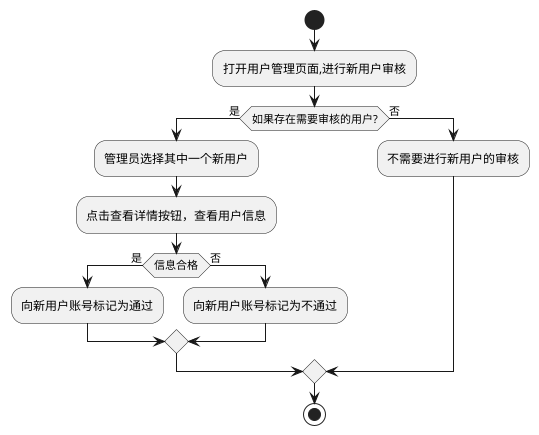 @startuml

start
:打开用户管理页面,进行新用户审核;
if (如果存在需要审核的用户?) then (是)
    :管理员选择其中一个新用户;
    :点击查看详情按钮，查看用户信息;
    if (信息合格) then (是)
        :向新用户账号标记为通过;
    else (否)
        :向新用户账号标记为不通过;
    endif
else (否)
    :不需要进行新用户的审核;
endif
stop
@enduml